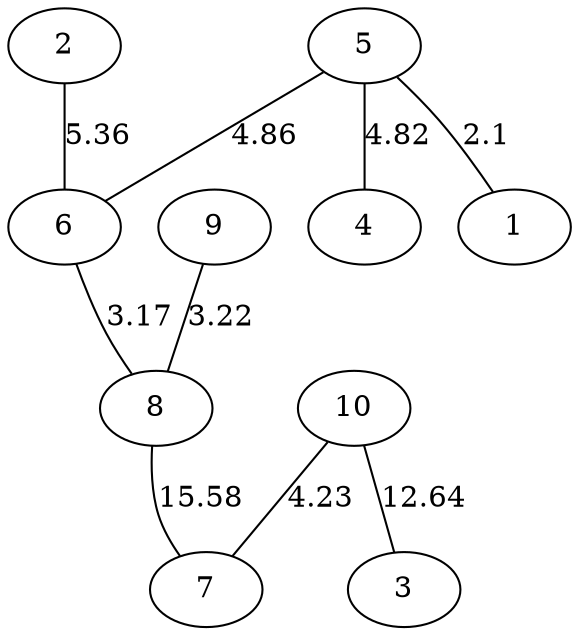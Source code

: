 graph x {
8 -- 7[label=15.58];
10 -- 3[label=12.64];
2 -- 6[label=5.36];
5 -- 6[label=4.86];
5 -- 4[label=4.82];
10 -- 7[label=4.23];
9 -- 8[label=3.22];
6 -- 8[label=3.17];
5 -- 1[label=2.1];
}